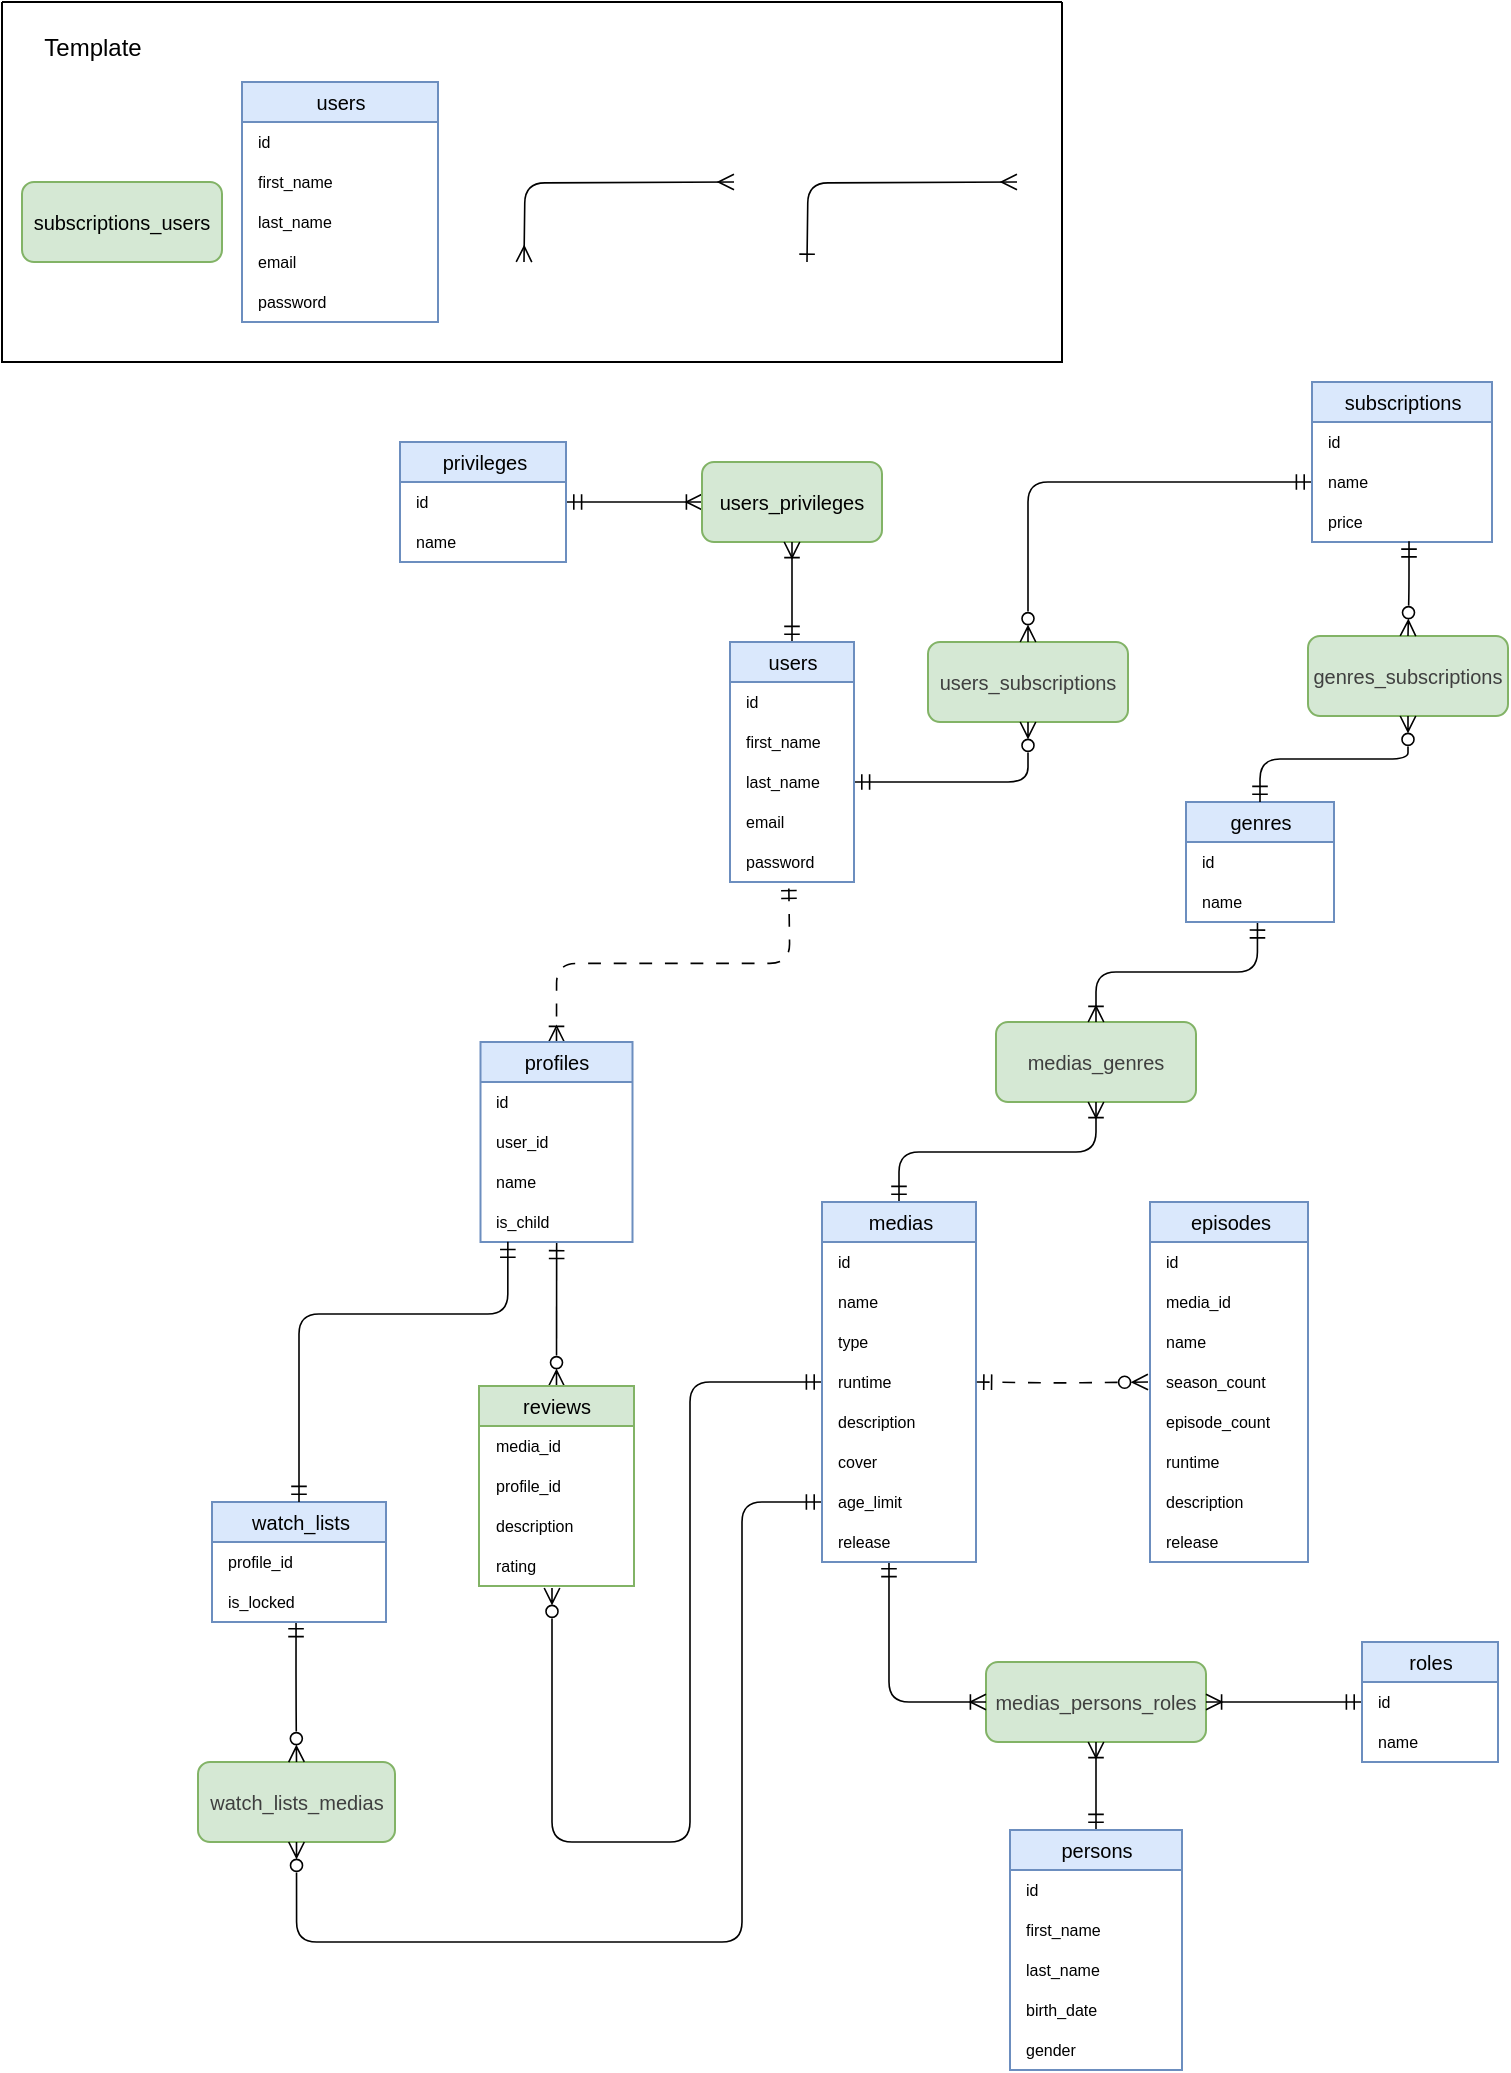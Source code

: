 <mxfile>
    <diagram id="7yZyf91jD-xSOmTYLCy5" name="Page-1">
        <mxGraphModel dx="794" dy="514" grid="0" gridSize="10" guides="1" tooltips="1" connect="1" arrows="1" fold="1" page="1" pageScale="1" pageWidth="850" pageHeight="1100" math="0" shadow="0">
            <root>
                <mxCell id="0"/>
                <mxCell id="1" parent="0"/>
                <mxCell id="2" style="edgeStyle=orthogonalEdgeStyle;html=1;endArrow=ERoneToMany;endFill=0;startArrow=ERmandOne;startFill=0;strokeWidth=0.8;entryX=0;entryY=0.5;entryDx=0;entryDy=0;exitX=1;exitY=0.5;exitDx=0;exitDy=0;" parent="1" source="47" target="3" edge="1">
                    <mxGeometry relative="1" as="geometry">
                        <mxPoint x="350" y="320" as="targetPoint"/>
                        <mxPoint x="520" y="260" as="sourcePoint"/>
                    </mxGeometry>
                </mxCell>
                <mxCell id="3" value="&lt;span style=&quot;color: rgb(0, 0, 0);&quot;&gt;&lt;font style=&quot;font-size: 10px;&quot;&gt;users_privileges&lt;/font&gt;&lt;/span&gt;" style="rounded=1;whiteSpace=wrap;html=1;fillColor=#d5e8d4;strokeColor=#82b366;" parent="1" vertex="1">
                    <mxGeometry x="360" y="240" width="90" height="40" as="geometry"/>
                </mxCell>
                <mxCell id="4" style="edgeStyle=orthogonalEdgeStyle;html=1;endArrow=ERmandOne;endFill=0;startArrow=ERoneToMany;startFill=0;strokeWidth=0.8;entryX=0.5;entryY=0;entryDx=0;entryDy=0;exitX=0.5;exitY=1;exitDx=0;exitDy=0;" parent="1" source="3" target="53" edge="1">
                    <mxGeometry relative="1" as="geometry">
                        <mxPoint x="405" y="330" as="targetPoint"/>
                        <mxPoint x="500" y="240" as="sourcePoint"/>
                    </mxGeometry>
                </mxCell>
                <mxCell id="5" value="&lt;span style=&quot;color: rgb(63, 63, 63); font-size: 10px;&quot;&gt;users_subscriptions&lt;/span&gt;" style="rounded=1;whiteSpace=wrap;html=1;fillColor=#d5e8d4;strokeColor=#82b366;" parent="1" vertex="1">
                    <mxGeometry x="473" y="330" width="100" height="40" as="geometry"/>
                </mxCell>
                <mxCell id="6" style="edgeStyle=orthogonalEdgeStyle;html=1;endArrow=ERmandOne;endFill=0;startArrow=ERzeroToMany;startFill=0;strokeWidth=0.8;exitX=0.5;exitY=0;exitDx=0;exitDy=0;entryX=0;entryY=0.5;entryDx=0;entryDy=0;" parent="1" source="5" target="73" edge="1">
                    <mxGeometry relative="1" as="geometry">
                        <mxPoint x="60" y="340" as="targetPoint"/>
                        <mxPoint x="110" y="390" as="sourcePoint"/>
                    </mxGeometry>
                </mxCell>
                <mxCell id="7" style="edgeStyle=orthogonalEdgeStyle;html=1;endArrow=ERzeroToMany;endFill=0;startArrow=ERmandOne;startFill=0;strokeWidth=0.8;entryX=0.5;entryY=1;entryDx=0;entryDy=0;exitX=1;exitY=0.5;exitDx=0;exitDy=0;" parent="1" source="60" target="5" edge="1">
                    <mxGeometry relative="1" as="geometry">
                        <mxPoint x="110" y="170" as="targetPoint"/>
                        <mxPoint x="250" y="390" as="sourcePoint"/>
                    </mxGeometry>
                </mxCell>
                <mxCell id="8" style="edgeStyle=orthogonalEdgeStyle;html=1;endArrow=ERmandOne;endFill=0;startArrow=ERoneToMany;startFill=0;strokeWidth=0.8;entryX=0.603;entryY=1.02;entryDx=0;entryDy=0;entryPerimeter=0;exitX=0.5;exitY=0;exitDx=0;exitDy=0;dashed=1;dashPattern=8 8;" parent="1" source="79" edge="1">
                    <mxGeometry relative="1" as="geometry">
                        <mxPoint x="403.39" y="450.4" as="targetPoint"/>
                        <mxPoint x="280" y="530" as="sourcePoint"/>
                    </mxGeometry>
                </mxCell>
                <mxCell id="9" style="edgeStyle=orthogonalEdgeStyle;html=1;endArrow=ERzeroToMany;endFill=0;startArrow=ERmandOne;startFill=0;strokeWidth=0.8;exitX=0.501;exitY=1.022;exitDx=0;exitDy=0;exitPerimeter=0;entryX=0.5;entryY=0;entryDx=0;entryDy=0;" parent="1" source="86" target="103" edge="1">
                    <mxGeometry relative="1" as="geometry">
                        <mxPoint x="285.034" y="700" as="targetPoint"/>
                        <mxPoint x="285" y="640" as="sourcePoint"/>
                    </mxGeometry>
                </mxCell>
                <mxCell id="12" value="&lt;span style=&quot;color: rgb(0, 0, 0);&quot;&gt;&lt;font style=&quot;font-size: 10px;&quot;&gt;subscriptions_users&lt;/font&gt;&lt;/span&gt;" style="rounded=1;whiteSpace=wrap;html=1;fillColor=#d5e8d4;strokeColor=#82b366;" parent="1" vertex="1">
                    <mxGeometry x="20" y="100" width="100" height="40" as="geometry"/>
                </mxCell>
                <mxCell id="13" value="&lt;span style=&quot;color: rgb(63, 63, 63); font-size: 10px;&quot;&gt;medias_genres&lt;/span&gt;" style="rounded=1;whiteSpace=wrap;html=1;fillColor=#d5e8d4;strokeColor=#82b366;" parent="1" vertex="1">
                    <mxGeometry x="507" y="520" width="100" height="40" as="geometry"/>
                </mxCell>
                <mxCell id="14" value="&lt;span style=&quot;color: rgb(63, 63, 63); font-size: 10px;&quot;&gt;watch_lists_medias&lt;/span&gt;" style="rounded=1;whiteSpace=wrap;html=1;fillColor=#d5e8d4;strokeColor=#82b366;" parent="1" vertex="1">
                    <mxGeometry x="108" y="890" width="98.5" height="40" as="geometry"/>
                </mxCell>
                <mxCell id="16" value="&lt;span style=&quot;color: rgb(63, 63, 63); font-size: 10px;&quot;&gt;medias_persons_roles&lt;/span&gt;" style="rounded=1;whiteSpace=wrap;html=1;fillColor=#d5e8d4;strokeColor=#82b366;" parent="1" vertex="1">
                    <mxGeometry x="502" y="840" width="110" height="40" as="geometry"/>
                </mxCell>
                <mxCell id="17" style="edgeStyle=orthogonalEdgeStyle;html=1;endArrow=ERzeroToMany;endFill=0;startArrow=ERmandOne;startFill=0;strokeWidth=0.8;exitX=0.483;exitY=0.975;exitDx=0;exitDy=0;exitPerimeter=0;entryX=0.5;entryY=0;entryDx=0;entryDy=0;" parent="1" source="123" target="14" edge="1">
                    <mxGeometry relative="1" as="geometry">
                        <mxPoint x="176" y="874" as="targetPoint"/>
                        <mxPoint x="133" y="890" as="sourcePoint"/>
                    </mxGeometry>
                </mxCell>
                <mxCell id="19" style="edgeStyle=orthogonalEdgeStyle;html=1;endArrow=ERzeroToMany;endFill=0;startArrow=ERmandOne;startFill=0;strokeWidth=0.8;exitX=0;exitY=0.5;exitDx=0;exitDy=0;entryX=0.5;entryY=1;entryDx=0;entryDy=0;" parent="1" source="161" target="14" edge="1">
                    <mxGeometry relative="1" as="geometry">
                        <mxPoint x="85" y="980" as="targetPoint"/>
                        <mxPoint x="410" y="920" as="sourcePoint"/>
                        <Array as="points">
                            <mxPoint x="380" y="760"/>
                            <mxPoint x="380" y="980"/>
                            <mxPoint x="157" y="980"/>
                        </Array>
                    </mxGeometry>
                </mxCell>
                <mxCell id="20" style="edgeStyle=orthogonalEdgeStyle;html=1;endArrow=ERzeroToMany;endFill=0;startArrow=ERmandOne;startFill=0;strokeWidth=0.8;entryX=0.471;entryY=1.05;entryDx=0;entryDy=0;exitX=0;exitY=0.5;exitDx=0;exitDy=0;entryPerimeter=0;" parent="1" source="152" target="113" edge="1">
                    <mxGeometry relative="1" as="geometry">
                        <mxPoint x="285" y="902" as="targetPoint"/>
                        <mxPoint x="370" y="810" as="sourcePoint"/>
                        <Array as="points">
                            <mxPoint x="354" y="700"/>
                            <mxPoint x="354" y="930"/>
                            <mxPoint x="285" y="930"/>
                        </Array>
                    </mxGeometry>
                </mxCell>
                <mxCell id="21" style="edgeStyle=orthogonalEdgeStyle;html=1;endArrow=ERmandOne;endFill=0;startArrow=ERoneToMany;startFill=0;strokeWidth=0.8;entryX=0.483;entryY=1.007;entryDx=0;entryDy=0;exitX=0.5;exitY=0;exitDx=0;exitDy=0;entryPerimeter=0;" parent="1" source="13" target="93" edge="1">
                    <mxGeometry relative="1" as="geometry">
                        <mxPoint x="652" y="470" as="targetPoint"/>
                        <mxPoint x="442" y="830" as="sourcePoint"/>
                    </mxGeometry>
                </mxCell>
                <mxCell id="22" style="edgeStyle=orthogonalEdgeStyle;html=1;endArrow=ERmandOne;endFill=0;startArrow=ERoneToMany;startFill=0;strokeWidth=0.8;entryX=0.5;entryY=0;entryDx=0;entryDy=0;exitX=0.5;exitY=1;exitDx=0;exitDy=0;" parent="1" source="16" target="126" edge="1">
                    <mxGeometry relative="1" as="geometry">
                        <mxPoint x="542" y="990" as="targetPoint"/>
                        <mxPoint x="442" y="950" as="sourcePoint"/>
                    </mxGeometry>
                </mxCell>
                <mxCell id="23" style="edgeStyle=orthogonalEdgeStyle;html=1;endArrow=ERmandOne;endFill=0;startArrow=ERoneToMany;startFill=0;strokeWidth=0.8;exitX=0;exitY=0.5;exitDx=0;exitDy=0;entryX=0.435;entryY=0.975;entryDx=0;entryDy=0;entryPerimeter=0;" parent="1" source="16" target="164" edge="1">
                    <mxGeometry relative="1" as="geometry">
                        <mxPoint x="470" y="840" as="targetPoint"/>
                        <mxPoint x="579.5" y="640" as="sourcePoint"/>
                    </mxGeometry>
                </mxCell>
                <mxCell id="24" style="edgeStyle=orthogonalEdgeStyle;html=1;endArrow=ERmandOne;endFill=0;startArrow=ERoneToMany;startFill=0;strokeWidth=0.8;exitX=0.5;exitY=1;exitDx=0;exitDy=0;entryX=0.5;entryY=0;entryDx=0;entryDy=0;" parent="1" source="13" target="142" edge="1">
                    <mxGeometry relative="1" as="geometry">
                        <mxPoint x="480" y="600" as="targetPoint"/>
                        <mxPoint x="452" y="820" as="sourcePoint"/>
                    </mxGeometry>
                </mxCell>
                <mxCell id="25" style="edgeStyle=orthogonalEdgeStyle;html=1;endArrow=ERmandOne;endFill=0;startArrow=ERoneToMany;startFill=0;strokeWidth=0.8;entryX=0;entryY=0.5;entryDx=0;entryDy=0;exitX=1;exitY=0.5;exitDx=0;exitDy=0;" parent="1" source="16" target="97" edge="1">
                    <mxGeometry relative="1" as="geometry">
                        <mxPoint x="662.0" y="860" as="targetPoint"/>
                        <mxPoint x="452" y="960" as="sourcePoint"/>
                    </mxGeometry>
                </mxCell>
                <mxCell id="26" value="" style="swimlane;startSize=0;" parent="1" vertex="1">
                    <mxGeometry x="10" y="10" width="530" height="180" as="geometry"/>
                </mxCell>
                <mxCell id="27" style="edgeStyle=orthogonalEdgeStyle;html=1;endArrow=ERmany;endFill=0;startArrow=ERmany;startFill=0;strokeWidth=0.8;entryX=0.5;entryY=0;entryDx=0;entryDy=0;" parent="26" edge="1">
                    <mxGeometry relative="1" as="geometry">
                        <mxPoint x="261" y="130" as="targetPoint"/>
                        <mxPoint x="366" y="90" as="sourcePoint"/>
                    </mxGeometry>
                </mxCell>
                <mxCell id="28" style="edgeStyle=orthogonalEdgeStyle;html=1;endArrow=ERone;endFill=0;startArrow=ERmany;startFill=0;strokeWidth=0.8;entryX=0.5;entryY=0;entryDx=0;entryDy=0;" parent="26" edge="1">
                    <mxGeometry relative="1" as="geometry">
                        <mxPoint x="402.5" y="130" as="targetPoint"/>
                        <mxPoint x="507.5" y="90" as="sourcePoint"/>
                    </mxGeometry>
                </mxCell>
                <mxCell id="29" value="Template" style="text;html=1;align=center;verticalAlign=middle;resizable=0;points=[];autosize=1;strokeColor=none;fillColor=none;" parent="26" vertex="1">
                    <mxGeometry x="10" y="8" width="70" height="30" as="geometry"/>
                </mxCell>
                <mxCell id="30" value="&lt;span style=&quot;font-weight: normal;&quot;&gt;&lt;font style=&quot;font-size: 10px;&quot;&gt;users&lt;/font&gt;&lt;/span&gt;" style="shape=table;startSize=20;container=1;collapsible=1;childLayout=tableLayout;fixedRows=1;rowLines=0;fontStyle=1;align=center;resizeLast=1;html=1;fontSize=8;fillColor=#dae8fc;strokeColor=#6c8ebf;swimlaneLine=1;shadow=0;rounded=0;columnLines=1;swimlaneHead=1;swimlaneBody=1;horizontal=1;top=1;bottom=1;left=1;right=1;connectable=1;allowArrows=1;" parent="26" vertex="1">
                    <mxGeometry x="120" y="40" width="98" height="120" as="geometry">
                        <mxRectangle x="130" y="90" width="80" height="20" as="alternateBounds"/>
                    </mxGeometry>
                </mxCell>
                <mxCell id="31" value="" style="shape=tableRow;horizontal=0;startSize=0;swimlaneHead=0;swimlaneBody=0;fillColor=none;collapsible=0;dropTarget=0;points=[[0,0.5],[1,0.5]];portConstraint=eastwest;top=0;left=0;right=0;bottom=0;" parent="30" vertex="1">
                    <mxGeometry y="20" width="98" height="20" as="geometry"/>
                </mxCell>
                <mxCell id="32" value="&lt;font&gt;id&lt;/font&gt;" style="shape=partialRectangle;connectable=0;fillColor=none;top=0;left=0;bottom=0;right=0;editable=1;overflow=hidden;whiteSpace=wrap;html=1;align=left;fontSize=8;spacingLeft=6;" parent="31" vertex="1">
                    <mxGeometry width="98" height="20" as="geometry">
                        <mxRectangle width="98" height="20" as="alternateBounds"/>
                    </mxGeometry>
                </mxCell>
                <mxCell id="34" style="shape=tableRow;horizontal=0;startSize=0;swimlaneHead=0;swimlaneBody=0;fillColor=none;collapsible=0;dropTarget=0;points=[[0,0.5],[1,0.5]];portConstraint=eastwest;top=0;left=0;right=0;bottom=0;" parent="30" vertex="1">
                    <mxGeometry y="40" width="98" height="20" as="geometry"/>
                </mxCell>
                <mxCell id="35" value="first_name" style="shape=partialRectangle;connectable=0;fillColor=none;top=0;left=0;bottom=0;right=0;editable=1;overflow=hidden;whiteSpace=wrap;html=1;align=left;fontSize=8;spacingLeft=6;" parent="34" vertex="1">
                    <mxGeometry width="98" height="20" as="geometry">
                        <mxRectangle width="98" height="20" as="alternateBounds"/>
                    </mxGeometry>
                </mxCell>
                <mxCell id="37" style="shape=tableRow;horizontal=0;startSize=0;swimlaneHead=0;swimlaneBody=0;fillColor=none;collapsible=0;dropTarget=0;points=[[0,0.5],[1,0.5]];portConstraint=eastwest;top=0;left=0;right=0;bottom=0;" parent="30" vertex="1">
                    <mxGeometry y="60" width="98" height="20" as="geometry"/>
                </mxCell>
                <mxCell id="38" value="last_name" style="shape=partialRectangle;connectable=0;fillColor=none;top=0;left=0;bottom=0;right=0;editable=1;overflow=hidden;whiteSpace=wrap;html=1;align=left;fontSize=8;spacingLeft=6;" parent="37" vertex="1">
                    <mxGeometry width="98" height="20" as="geometry">
                        <mxRectangle width="98" height="20" as="alternateBounds"/>
                    </mxGeometry>
                </mxCell>
                <mxCell id="40" style="shape=tableRow;horizontal=0;startSize=0;swimlaneHead=0;swimlaneBody=0;fillColor=none;collapsible=0;dropTarget=0;points=[[0,0.5],[1,0.5]];portConstraint=eastwest;top=0;left=0;right=0;bottom=0;" parent="30" vertex="1">
                    <mxGeometry y="80" width="98" height="20" as="geometry"/>
                </mxCell>
                <mxCell id="41" value="email" style="shape=partialRectangle;connectable=0;fillColor=none;top=0;left=0;bottom=0;right=0;editable=1;overflow=hidden;whiteSpace=wrap;html=1;align=left;fontSize=8;spacingLeft=6;" parent="40" vertex="1">
                    <mxGeometry width="98" height="20" as="geometry">
                        <mxRectangle width="98" height="20" as="alternateBounds"/>
                    </mxGeometry>
                </mxCell>
                <mxCell id="43" style="shape=tableRow;horizontal=0;startSize=0;swimlaneHead=0;swimlaneBody=0;fillColor=none;collapsible=0;dropTarget=0;points=[[0,0.5],[1,0.5]];portConstraint=eastwest;top=0;left=0;right=0;bottom=0;" parent="30" vertex="1">
                    <mxGeometry y="100" width="98" height="20" as="geometry"/>
                </mxCell>
                <mxCell id="44" value="password" style="shape=partialRectangle;connectable=0;fillColor=none;top=0;left=0;bottom=0;right=0;editable=1;overflow=hidden;whiteSpace=wrap;html=1;align=left;fontSize=8;spacingLeft=6;" parent="43" vertex="1">
                    <mxGeometry width="98" height="20" as="geometry">
                        <mxRectangle width="98" height="20" as="alternateBounds"/>
                    </mxGeometry>
                </mxCell>
                <mxCell id="46" value="&lt;span style=&quot;font-weight: normal;&quot;&gt;&lt;font style=&quot;font-size: 10px;&quot;&gt;privileges&lt;/font&gt;&lt;/span&gt;" style="shape=table;startSize=20;container=1;collapsible=1;childLayout=tableLayout;fixedRows=1;rowLines=0;fontStyle=1;align=center;resizeLast=1;html=1;fontSize=8;fillColor=#dae8fc;strokeColor=#6c8ebf;swimlaneLine=1;shadow=0;rounded=0;columnLines=1;swimlaneHead=1;swimlaneBody=1;horizontal=1;top=1;bottom=1;left=1;right=1;connectable=1;allowArrows=1;" parent="1" vertex="1">
                    <mxGeometry x="209" y="230" width="83" height="60" as="geometry"/>
                </mxCell>
                <mxCell id="47" value="" style="shape=tableRow;horizontal=0;startSize=0;swimlaneHead=0;swimlaneBody=0;fillColor=none;collapsible=0;dropTarget=0;points=[[0,0.5],[1,0.5]];portConstraint=eastwest;top=0;left=0;right=0;bottom=0;" parent="46" vertex="1">
                    <mxGeometry y="20" width="83" height="20" as="geometry"/>
                </mxCell>
                <mxCell id="48" value="&lt;font&gt;id&lt;/font&gt;" style="shape=partialRectangle;connectable=0;fillColor=none;top=0;left=0;bottom=0;right=0;editable=1;overflow=hidden;whiteSpace=wrap;html=1;align=left;fontSize=8;spacingLeft=6;" parent="47" vertex="1">
                    <mxGeometry width="83" height="20" as="geometry">
                        <mxRectangle width="83" height="20" as="alternateBounds"/>
                    </mxGeometry>
                </mxCell>
                <mxCell id="50" style="shape=tableRow;horizontal=0;startSize=0;swimlaneHead=0;swimlaneBody=0;fillColor=none;collapsible=0;dropTarget=0;points=[[0,0.5],[1,0.5]];portConstraint=eastwest;top=0;left=0;right=0;bottom=0;" parent="46" vertex="1">
                    <mxGeometry y="40" width="83" height="20" as="geometry"/>
                </mxCell>
                <mxCell id="51" value="name" style="shape=partialRectangle;connectable=0;fillColor=none;top=0;left=0;bottom=0;right=0;editable=1;overflow=hidden;whiteSpace=wrap;html=1;align=left;fontSize=8;spacingLeft=6;" parent="50" vertex="1">
                    <mxGeometry width="83" height="20" as="geometry">
                        <mxRectangle width="83" height="20" as="alternateBounds"/>
                    </mxGeometry>
                </mxCell>
                <mxCell id="53" value="&lt;span style=&quot;font-weight: normal;&quot;&gt;&lt;font style=&quot;font-size: 10px;&quot;&gt;users&lt;/font&gt;&lt;/span&gt;" style="shape=table;startSize=20;container=1;collapsible=1;childLayout=tableLayout;fixedRows=1;rowLines=0;fontStyle=1;align=center;resizeLast=1;html=1;fontSize=8;fillColor=#dae8fc;strokeColor=#6c8ebf;swimlaneLine=1;shadow=0;rounded=0;columnLines=1;swimlaneHead=1;swimlaneBody=1;horizontal=1;top=1;bottom=1;left=1;right=1;connectable=1;allowArrows=1;" parent="1" vertex="1">
                    <mxGeometry x="374" y="330" width="62" height="120" as="geometry">
                        <mxRectangle x="130" y="90" width="80" height="20" as="alternateBounds"/>
                    </mxGeometry>
                </mxCell>
                <mxCell id="54" value="" style="shape=tableRow;horizontal=0;startSize=0;swimlaneHead=0;swimlaneBody=0;fillColor=none;collapsible=0;dropTarget=0;points=[[0,0.5],[1,0.5]];portConstraint=eastwest;top=0;left=0;right=0;bottom=0;" parent="53" vertex="1">
                    <mxGeometry y="20" width="62" height="20" as="geometry"/>
                </mxCell>
                <mxCell id="55" value="&lt;font&gt;id&lt;/font&gt;" style="shape=partialRectangle;connectable=0;fillColor=none;top=0;left=0;bottom=0;right=0;editable=1;overflow=hidden;whiteSpace=wrap;html=1;align=left;fontSize=8;spacingLeft=6;" parent="54" vertex="1">
                    <mxGeometry width="62" height="20" as="geometry">
                        <mxRectangle width="62" height="20" as="alternateBounds"/>
                    </mxGeometry>
                </mxCell>
                <mxCell id="57" style="shape=tableRow;horizontal=0;startSize=0;swimlaneHead=0;swimlaneBody=0;fillColor=none;collapsible=0;dropTarget=0;points=[[0,0.5],[1,0.5]];portConstraint=eastwest;top=0;left=0;right=0;bottom=0;" parent="53" vertex="1">
                    <mxGeometry y="40" width="62" height="20" as="geometry"/>
                </mxCell>
                <mxCell id="58" value="first_name" style="shape=partialRectangle;connectable=0;fillColor=none;top=0;left=0;bottom=0;right=0;editable=1;overflow=hidden;whiteSpace=wrap;html=1;align=left;fontSize=8;spacingLeft=6;" parent="57" vertex="1">
                    <mxGeometry width="62" height="20" as="geometry">
                        <mxRectangle width="62" height="20" as="alternateBounds"/>
                    </mxGeometry>
                </mxCell>
                <mxCell id="60" style="shape=tableRow;horizontal=0;startSize=0;swimlaneHead=0;swimlaneBody=0;fillColor=none;collapsible=0;dropTarget=0;points=[[0,0.5],[1,0.5]];portConstraint=eastwest;top=0;left=0;right=0;bottom=0;" parent="53" vertex="1">
                    <mxGeometry y="60" width="62" height="20" as="geometry"/>
                </mxCell>
                <mxCell id="61" value="last_name" style="shape=partialRectangle;connectable=0;fillColor=none;top=0;left=0;bottom=0;right=0;editable=1;overflow=hidden;whiteSpace=wrap;html=1;align=left;fontSize=8;spacingLeft=6;" parent="60" vertex="1">
                    <mxGeometry width="62" height="20" as="geometry">
                        <mxRectangle width="62" height="20" as="alternateBounds"/>
                    </mxGeometry>
                </mxCell>
                <mxCell id="63" style="shape=tableRow;horizontal=0;startSize=0;swimlaneHead=0;swimlaneBody=0;fillColor=none;collapsible=0;dropTarget=0;points=[[0,0.5],[1,0.5]];portConstraint=eastwest;top=0;left=0;right=0;bottom=0;" parent="53" vertex="1">
                    <mxGeometry y="80" width="62" height="20" as="geometry"/>
                </mxCell>
                <mxCell id="64" value="email" style="shape=partialRectangle;connectable=0;fillColor=none;top=0;left=0;bottom=0;right=0;editable=1;overflow=hidden;whiteSpace=wrap;html=1;align=left;fontSize=8;spacingLeft=6;" parent="63" vertex="1">
                    <mxGeometry width="62" height="20" as="geometry">
                        <mxRectangle width="62" height="20" as="alternateBounds"/>
                    </mxGeometry>
                </mxCell>
                <mxCell id="66" style="shape=tableRow;horizontal=0;startSize=0;swimlaneHead=0;swimlaneBody=0;fillColor=none;collapsible=0;dropTarget=0;points=[[0,0.5],[1,0.5]];portConstraint=eastwest;top=0;left=0;right=0;bottom=0;" parent="53" vertex="1">
                    <mxGeometry y="100" width="62" height="20" as="geometry"/>
                </mxCell>
                <mxCell id="67" value="password" style="shape=partialRectangle;connectable=0;fillColor=none;top=0;left=0;bottom=0;right=0;editable=1;overflow=hidden;whiteSpace=wrap;html=1;align=left;fontSize=8;spacingLeft=6;" parent="66" vertex="1">
                    <mxGeometry width="62" height="20" as="geometry">
                        <mxRectangle width="62" height="20" as="alternateBounds"/>
                    </mxGeometry>
                </mxCell>
                <mxCell id="69" value="&lt;span style=&quot;font-weight: normal;&quot;&gt;&lt;font style=&quot;font-size: 10px;&quot;&gt;subscriptions&lt;/font&gt;&lt;/span&gt;" style="shape=table;startSize=20;container=1;collapsible=1;childLayout=tableLayout;fixedRows=1;rowLines=0;fontStyle=1;align=center;resizeLast=1;html=1;fontSize=8;fillColor=#dae8fc;strokeColor=#6c8ebf;swimlaneLine=1;shadow=0;rounded=0;columnLines=1;swimlaneHead=1;swimlaneBody=1;horizontal=1;top=1;bottom=1;left=1;right=1;connectable=1;allowArrows=1;" parent="1" vertex="1">
                    <mxGeometry x="665" y="200" width="90" height="80" as="geometry"/>
                </mxCell>
                <mxCell id="70" value="" style="shape=tableRow;horizontal=0;startSize=0;swimlaneHead=0;swimlaneBody=0;fillColor=none;collapsible=0;dropTarget=0;points=[[0,0.5],[1,0.5]];portConstraint=eastwest;top=0;left=0;right=0;bottom=0;" parent="69" vertex="1">
                    <mxGeometry y="20" width="90" height="20" as="geometry"/>
                </mxCell>
                <mxCell id="71" value="&lt;font&gt;id&lt;/font&gt;" style="shape=partialRectangle;connectable=0;fillColor=none;top=0;left=0;bottom=0;right=0;editable=1;overflow=hidden;whiteSpace=wrap;html=1;align=left;fontSize=8;spacingLeft=6;" parent="70" vertex="1">
                    <mxGeometry width="90" height="20" as="geometry">
                        <mxRectangle width="90" height="20" as="alternateBounds"/>
                    </mxGeometry>
                </mxCell>
                <mxCell id="73" style="shape=tableRow;horizontal=0;startSize=0;swimlaneHead=0;swimlaneBody=0;fillColor=none;collapsible=0;dropTarget=0;points=[[0,0.5],[1,0.5]];portConstraint=eastwest;top=0;left=0;right=0;bottom=0;" parent="69" vertex="1">
                    <mxGeometry y="40" width="90" height="20" as="geometry"/>
                </mxCell>
                <mxCell id="74" value="name" style="shape=partialRectangle;connectable=0;fillColor=none;top=0;left=0;bottom=0;right=0;editable=1;overflow=hidden;whiteSpace=wrap;html=1;align=left;fontSize=8;spacingLeft=6;" parent="73" vertex="1">
                    <mxGeometry width="90" height="20" as="geometry">
                        <mxRectangle width="90" height="20" as="alternateBounds"/>
                    </mxGeometry>
                </mxCell>
                <mxCell id="76" style="shape=tableRow;horizontal=0;startSize=0;swimlaneHead=0;swimlaneBody=0;fillColor=none;collapsible=0;dropTarget=0;points=[[0,0.5],[1,0.5]];portConstraint=eastwest;top=0;left=0;right=0;bottom=0;" parent="69" vertex="1">
                    <mxGeometry y="60" width="90" height="20" as="geometry"/>
                </mxCell>
                <mxCell id="77" value="price&lt;span style=&quot;white-space: pre;&quot;&gt;&#x9;&lt;/span&gt;" style="shape=partialRectangle;connectable=0;fillColor=none;top=0;left=0;bottom=0;right=0;editable=1;overflow=hidden;whiteSpace=wrap;html=1;align=left;fontSize=8;spacingLeft=6;" parent="76" vertex="1">
                    <mxGeometry width="90" height="20" as="geometry">
                        <mxRectangle width="90" height="20" as="alternateBounds"/>
                    </mxGeometry>
                </mxCell>
                <mxCell id="79" value="&lt;span style=&quot;font-weight: normal;&quot;&gt;&lt;font style=&quot;font-size: 10px;&quot;&gt;profiles&lt;/font&gt;&lt;/span&gt;" style="shape=table;startSize=20;container=1;collapsible=1;childLayout=tableLayout;fixedRows=1;rowLines=0;fontStyle=1;align=center;resizeLast=1;html=1;fontSize=8;fillColor=#dae8fc;strokeColor=#6c8ebf;swimlaneLine=1;shadow=0;rounded=0;columnLines=1;swimlaneHead=1;swimlaneBody=1;horizontal=1;top=1;bottom=1;left=1;right=1;connectable=1;allowArrows=1;" parent="1" vertex="1">
                    <mxGeometry x="249.25" y="530" width="76" height="100" as="geometry"/>
                </mxCell>
                <mxCell id="80" value="" style="shape=tableRow;horizontal=0;startSize=0;swimlaneHead=0;swimlaneBody=0;fillColor=none;collapsible=0;dropTarget=0;points=[[0,0.5],[1,0.5]];portConstraint=eastwest;top=0;left=0;right=0;bottom=0;" parent="79" vertex="1">
                    <mxGeometry y="20" width="76" height="20" as="geometry"/>
                </mxCell>
                <mxCell id="81" value="&lt;font&gt;id&lt;/font&gt;" style="shape=partialRectangle;connectable=0;fillColor=none;top=0;left=0;bottom=0;right=0;editable=1;overflow=hidden;whiteSpace=wrap;html=1;align=left;fontSize=8;spacingLeft=6;" parent="80" vertex="1">
                    <mxGeometry width="76" height="20" as="geometry">
                        <mxRectangle width="76" height="20" as="alternateBounds"/>
                    </mxGeometry>
                </mxCell>
                <mxCell id="197" style="shape=tableRow;horizontal=0;startSize=0;swimlaneHead=0;swimlaneBody=0;fillColor=none;collapsible=0;dropTarget=0;points=[[0,0.5],[1,0.5]];portConstraint=eastwest;top=0;left=0;right=0;bottom=0;" parent="79" vertex="1">
                    <mxGeometry y="40" width="76" height="20" as="geometry"/>
                </mxCell>
                <mxCell id="198" value="user_id" style="shape=partialRectangle;connectable=0;fillColor=none;top=0;left=0;bottom=0;right=0;editable=1;overflow=hidden;whiteSpace=wrap;html=1;align=left;fontSize=8;spacingLeft=6;" parent="197" vertex="1">
                    <mxGeometry width="76" height="20" as="geometry">
                        <mxRectangle width="76" height="20" as="alternateBounds"/>
                    </mxGeometry>
                </mxCell>
                <mxCell id="83" style="shape=tableRow;horizontal=0;startSize=0;swimlaneHead=0;swimlaneBody=0;fillColor=none;collapsible=0;dropTarget=0;points=[[0,0.5],[1,0.5]];portConstraint=eastwest;top=0;left=0;right=0;bottom=0;" parent="79" vertex="1">
                    <mxGeometry y="60" width="76" height="20" as="geometry"/>
                </mxCell>
                <mxCell id="84" value="name" style="shape=partialRectangle;connectable=0;fillColor=none;top=0;left=0;bottom=0;right=0;editable=1;overflow=hidden;whiteSpace=wrap;html=1;align=left;fontSize=8;spacingLeft=6;" parent="83" vertex="1">
                    <mxGeometry width="76" height="20" as="geometry">
                        <mxRectangle width="76" height="20" as="alternateBounds"/>
                    </mxGeometry>
                </mxCell>
                <mxCell id="86" style="shape=tableRow;horizontal=0;startSize=0;swimlaneHead=0;swimlaneBody=0;fillColor=none;collapsible=0;dropTarget=0;points=[[0,0.5],[1,0.5]];portConstraint=eastwest;top=0;left=0;right=0;bottom=0;" parent="79" vertex="1">
                    <mxGeometry y="80" width="76" height="20" as="geometry"/>
                </mxCell>
                <mxCell id="87" value="is_child" style="shape=partialRectangle;connectable=0;fillColor=none;top=0;left=0;bottom=0;right=0;editable=1;overflow=hidden;whiteSpace=wrap;html=1;align=left;fontSize=8;spacingLeft=6;" parent="86" vertex="1">
                    <mxGeometry width="76" height="20" as="geometry">
                        <mxRectangle width="76" height="20" as="alternateBounds"/>
                    </mxGeometry>
                </mxCell>
                <mxCell id="89" value="&lt;span style=&quot;font-weight: normal;&quot;&gt;&lt;font style=&quot;font-size: 10px;&quot;&gt;genres&lt;/font&gt;&lt;/span&gt;" style="shape=table;startSize=20;container=1;collapsible=1;childLayout=tableLayout;fixedRows=1;rowLines=0;fontStyle=1;align=center;resizeLast=1;html=1;fontSize=8;fillColor=#dae8fc;strokeColor=#6c8ebf;swimlaneLine=1;shadow=0;rounded=0;columnLines=1;swimlaneHead=1;swimlaneBody=1;horizontal=1;top=1;bottom=1;left=1;right=1;connectable=1;allowArrows=1;" parent="1" vertex="1">
                    <mxGeometry x="602" y="410" width="74" height="60" as="geometry"/>
                </mxCell>
                <mxCell id="90" value="" style="shape=tableRow;horizontal=0;startSize=0;swimlaneHead=0;swimlaneBody=0;fillColor=none;collapsible=0;dropTarget=0;points=[[0,0.5],[1,0.5]];portConstraint=eastwest;top=0;left=0;right=0;bottom=0;" parent="89" vertex="1">
                    <mxGeometry y="20" width="74" height="20" as="geometry"/>
                </mxCell>
                <mxCell id="91" value="&lt;font&gt;id&lt;/font&gt;" style="shape=partialRectangle;connectable=0;fillColor=none;top=0;left=0;bottom=0;right=0;editable=1;overflow=hidden;whiteSpace=wrap;html=1;align=left;fontSize=8;spacingLeft=6;" parent="90" vertex="1">
                    <mxGeometry width="74" height="20" as="geometry">
                        <mxRectangle width="74" height="20" as="alternateBounds"/>
                    </mxGeometry>
                </mxCell>
                <mxCell id="93" style="shape=tableRow;horizontal=0;startSize=0;swimlaneHead=0;swimlaneBody=0;fillColor=none;collapsible=0;dropTarget=0;points=[[0,0.5],[1,0.5]];portConstraint=eastwest;top=0;left=0;right=0;bottom=0;" parent="89" vertex="1">
                    <mxGeometry y="40" width="74" height="20" as="geometry"/>
                </mxCell>
                <mxCell id="94" value="name" style="shape=partialRectangle;connectable=0;fillColor=none;top=0;left=0;bottom=0;right=0;editable=1;overflow=hidden;whiteSpace=wrap;html=1;align=left;fontSize=8;spacingLeft=6;" parent="93" vertex="1">
                    <mxGeometry width="74" height="20" as="geometry">
                        <mxRectangle width="74" height="20" as="alternateBounds"/>
                    </mxGeometry>
                </mxCell>
                <mxCell id="96" value="&lt;span style=&quot;font-weight: normal;&quot;&gt;&lt;font style=&quot;font-size: 10px;&quot;&gt;roles&lt;/font&gt;&lt;/span&gt;" style="shape=table;startSize=20;container=1;collapsible=1;childLayout=tableLayout;fixedRows=1;rowLines=0;fontStyle=1;align=center;resizeLast=1;html=1;fontSize=8;fillColor=#dae8fc;strokeColor=#6c8ebf;swimlaneLine=1;shadow=0;rounded=0;columnLines=1;swimlaneHead=1;swimlaneBody=1;horizontal=1;top=1;bottom=1;left=1;right=1;connectable=1;allowArrows=1;" parent="1" vertex="1">
                    <mxGeometry x="690" y="830" width="68" height="60" as="geometry"/>
                </mxCell>
                <mxCell id="97" value="" style="shape=tableRow;horizontal=0;startSize=0;swimlaneHead=0;swimlaneBody=0;fillColor=none;collapsible=0;dropTarget=0;points=[[0,0.5],[1,0.5]];portConstraint=eastwest;top=0;left=0;right=0;bottom=0;" parent="96" vertex="1">
                    <mxGeometry y="20" width="68" height="20" as="geometry"/>
                </mxCell>
                <mxCell id="98" value="&lt;font&gt;id&lt;/font&gt;" style="shape=partialRectangle;connectable=0;fillColor=none;top=0;left=0;bottom=0;right=0;editable=1;overflow=hidden;whiteSpace=wrap;html=1;align=left;fontSize=8;spacingLeft=6;" parent="97" vertex="1">
                    <mxGeometry width="68" height="20" as="geometry">
                        <mxRectangle width="68" height="20" as="alternateBounds"/>
                    </mxGeometry>
                </mxCell>
                <mxCell id="100" style="shape=tableRow;horizontal=0;startSize=0;swimlaneHead=0;swimlaneBody=0;fillColor=none;collapsible=0;dropTarget=0;points=[[0,0.5],[1,0.5]];portConstraint=eastwest;top=0;left=0;right=0;bottom=0;" parent="96" vertex="1">
                    <mxGeometry y="40" width="68" height="20" as="geometry"/>
                </mxCell>
                <mxCell id="101" value="name" style="shape=partialRectangle;connectable=0;fillColor=none;top=0;left=0;bottom=0;right=0;editable=1;overflow=hidden;whiteSpace=wrap;html=1;align=left;fontSize=8;spacingLeft=6;" parent="100" vertex="1">
                    <mxGeometry width="68" height="20" as="geometry">
                        <mxRectangle width="68" height="20" as="alternateBounds"/>
                    </mxGeometry>
                </mxCell>
                <mxCell id="103" value="&lt;span style=&quot;font-weight: normal;&quot;&gt;&lt;font style=&quot;font-size: 10px;&quot;&gt;reviews&lt;/font&gt;&lt;/span&gt;" style="shape=table;startSize=20;container=1;collapsible=1;childLayout=tableLayout;fixedRows=1;rowLines=0;fontStyle=1;align=center;resizeLast=1;html=1;fontSize=8;fillColor=#d5e8d4;strokeColor=#82b366;swimlaneLine=1;shadow=0;rounded=0;columnLines=1;swimlaneHead=1;swimlaneBody=1;horizontal=1;top=1;bottom=1;left=1;right=1;connectable=1;allowArrows=1;" parent="1" vertex="1">
                    <mxGeometry x="248.5" y="702" width="77.5" height="100" as="geometry"/>
                </mxCell>
                <mxCell id="104" value="" style="shape=tableRow;horizontal=0;startSize=0;swimlaneHead=0;swimlaneBody=0;fillColor=none;collapsible=0;dropTarget=0;points=[[0,0.5],[1,0.5]];portConstraint=eastwest;top=0;left=0;right=0;bottom=0;" parent="103" vertex="1">
                    <mxGeometry y="20" width="77.5" height="20" as="geometry"/>
                </mxCell>
                <mxCell id="105" value="media_id" style="shape=partialRectangle;connectable=0;fillColor=none;top=0;left=0;bottom=0;right=0;editable=1;overflow=hidden;whiteSpace=wrap;html=1;align=left;fontSize=8;spacingLeft=6;" parent="104" vertex="1">
                    <mxGeometry width="77.5" height="20" as="geometry">
                        <mxRectangle width="77.5" height="20" as="alternateBounds"/>
                    </mxGeometry>
                </mxCell>
                <mxCell id="107" style="shape=tableRow;horizontal=0;startSize=0;swimlaneHead=0;swimlaneBody=0;fillColor=none;collapsible=0;dropTarget=0;points=[[0,0.5],[1,0.5]];portConstraint=eastwest;top=0;left=0;right=0;bottom=0;" parent="103" vertex="1">
                    <mxGeometry y="40" width="77.5" height="20" as="geometry"/>
                </mxCell>
                <mxCell id="108" value="profile_id" style="shape=partialRectangle;connectable=0;fillColor=none;top=0;left=0;bottom=0;right=0;editable=1;overflow=hidden;whiteSpace=wrap;html=1;align=left;fontSize=8;spacingLeft=6;" parent="107" vertex="1">
                    <mxGeometry width="77.5" height="20" as="geometry">
                        <mxRectangle width="77.5" height="20" as="alternateBounds"/>
                    </mxGeometry>
                </mxCell>
                <mxCell id="110" style="shape=tableRow;horizontal=0;startSize=0;swimlaneHead=0;swimlaneBody=0;fillColor=none;collapsible=0;dropTarget=0;points=[[0,0.5],[1,0.5]];portConstraint=eastwest;top=0;left=0;right=0;bottom=0;" parent="103" vertex="1">
                    <mxGeometry y="60" width="77.5" height="20" as="geometry"/>
                </mxCell>
                <mxCell id="111" value="description" style="shape=partialRectangle;connectable=0;fillColor=none;top=0;left=0;bottom=0;right=0;editable=1;overflow=hidden;whiteSpace=wrap;html=1;align=left;fontSize=8;spacingLeft=6;" parent="110" vertex="1">
                    <mxGeometry width="77.5" height="20" as="geometry">
                        <mxRectangle width="77.5" height="20" as="alternateBounds"/>
                    </mxGeometry>
                </mxCell>
                <mxCell id="113" style="shape=tableRow;horizontal=0;startSize=0;swimlaneHead=0;swimlaneBody=0;fillColor=none;collapsible=0;dropTarget=0;points=[[0,0.5],[1,0.5]];portConstraint=eastwest;top=0;left=0;right=0;bottom=0;" parent="103" vertex="1">
                    <mxGeometry y="80" width="77.5" height="20" as="geometry"/>
                </mxCell>
                <mxCell id="114" value="rating" style="shape=partialRectangle;connectable=0;fillColor=none;top=0;left=0;bottom=0;right=0;editable=1;overflow=hidden;whiteSpace=wrap;html=1;align=left;fontSize=8;spacingLeft=6;" parent="113" vertex="1">
                    <mxGeometry width="77.5" height="20" as="geometry">
                        <mxRectangle width="77.5" height="20" as="alternateBounds"/>
                    </mxGeometry>
                </mxCell>
                <mxCell id="116" value="&lt;span style=&quot;font-weight: normal;&quot;&gt;&lt;font style=&quot;font-size: 10px;&quot;&gt;watch_lists&lt;/font&gt;&lt;/span&gt;" style="shape=table;startSize=20;container=1;collapsible=1;childLayout=tableLayout;fixedRows=1;rowLines=0;fontStyle=1;align=center;resizeLast=1;html=1;fontSize=8;fillColor=#dae8fc;strokeColor=#6c8ebf;swimlaneLine=1;shadow=0;rounded=0;columnLines=1;swimlaneHead=1;swimlaneBody=1;horizontal=1;top=1;bottom=1;left=1;right=1;connectable=1;allowArrows=1;" parent="1" vertex="1">
                    <mxGeometry x="115" y="760" width="87" height="60" as="geometry"/>
                </mxCell>
                <mxCell id="120" style="shape=tableRow;horizontal=0;startSize=0;swimlaneHead=0;swimlaneBody=0;fillColor=none;collapsible=0;dropTarget=0;points=[[0,0.5],[1,0.5]];portConstraint=eastwest;top=0;left=0;right=0;bottom=0;" parent="116" vertex="1">
                    <mxGeometry y="20" width="87" height="20" as="geometry"/>
                </mxCell>
                <mxCell id="121" value="profile_id" style="shape=partialRectangle;connectable=0;fillColor=none;top=0;left=0;bottom=0;right=0;editable=1;overflow=hidden;whiteSpace=wrap;html=1;align=left;fontSize=8;spacingLeft=6;" parent="120" vertex="1">
                    <mxGeometry width="87" height="20" as="geometry">
                        <mxRectangle width="87" height="20" as="alternateBounds"/>
                    </mxGeometry>
                </mxCell>
                <mxCell id="123" style="shape=tableRow;horizontal=0;startSize=0;swimlaneHead=0;swimlaneBody=0;fillColor=none;collapsible=0;dropTarget=0;points=[[0,0.5],[1,0.5]];portConstraint=eastwest;top=0;left=0;right=0;bottom=0;" parent="116" vertex="1">
                    <mxGeometry y="40" width="87" height="20" as="geometry"/>
                </mxCell>
                <mxCell id="124" value="is_locked" style="shape=partialRectangle;connectable=0;fillColor=none;top=0;left=0;bottom=0;right=0;editable=1;overflow=hidden;whiteSpace=wrap;html=1;align=left;fontSize=8;spacingLeft=6;" parent="123" vertex="1">
                    <mxGeometry width="87" height="20" as="geometry">
                        <mxRectangle width="87" height="20" as="alternateBounds"/>
                    </mxGeometry>
                </mxCell>
                <mxCell id="126" value="&lt;span style=&quot;font-weight: normal;&quot;&gt;&lt;font style=&quot;font-size: 10px;&quot;&gt;persons&lt;/font&gt;&lt;/span&gt;" style="shape=table;startSize=20;container=1;collapsible=1;childLayout=tableLayout;fixedRows=1;rowLines=0;fontStyle=1;align=center;resizeLast=1;html=1;fontSize=8;fillColor=#dae8fc;strokeColor=#6c8ebf;swimlaneLine=1;shadow=0;rounded=0;columnLines=1;swimlaneHead=1;swimlaneBody=1;horizontal=1;top=1;bottom=1;left=1;right=1;connectable=1;allowArrows=1;" parent="1" vertex="1">
                    <mxGeometry x="514" y="924" width="86" height="120" as="geometry">
                        <mxRectangle x="130" y="90" width="80" height="20" as="alternateBounds"/>
                    </mxGeometry>
                </mxCell>
                <mxCell id="127" value="" style="shape=tableRow;horizontal=0;startSize=0;swimlaneHead=0;swimlaneBody=0;fillColor=none;collapsible=0;dropTarget=0;points=[[0,0.5],[1,0.5]];portConstraint=eastwest;top=0;left=0;right=0;bottom=0;" parent="126" vertex="1">
                    <mxGeometry y="20" width="86" height="20" as="geometry"/>
                </mxCell>
                <mxCell id="128" value="&lt;font&gt;id&lt;/font&gt;" style="shape=partialRectangle;connectable=0;fillColor=none;top=0;left=0;bottom=0;right=0;editable=1;overflow=hidden;whiteSpace=wrap;html=1;align=left;fontSize=8;spacingLeft=6;" parent="127" vertex="1">
                    <mxGeometry width="86" height="20" as="geometry">
                        <mxRectangle width="86" height="20" as="alternateBounds"/>
                    </mxGeometry>
                </mxCell>
                <mxCell id="130" style="shape=tableRow;horizontal=0;startSize=0;swimlaneHead=0;swimlaneBody=0;fillColor=none;collapsible=0;dropTarget=0;points=[[0,0.5],[1,0.5]];portConstraint=eastwest;top=0;left=0;right=0;bottom=0;" parent="126" vertex="1">
                    <mxGeometry y="40" width="86" height="20" as="geometry"/>
                </mxCell>
                <mxCell id="131" value="first_name" style="shape=partialRectangle;connectable=0;fillColor=none;top=0;left=0;bottom=0;right=0;editable=1;overflow=hidden;whiteSpace=wrap;html=1;align=left;fontSize=8;spacingLeft=6;" parent="130" vertex="1">
                    <mxGeometry width="86" height="20" as="geometry">
                        <mxRectangle width="86" height="20" as="alternateBounds"/>
                    </mxGeometry>
                </mxCell>
                <mxCell id="133" style="shape=tableRow;horizontal=0;startSize=0;swimlaneHead=0;swimlaneBody=0;fillColor=none;collapsible=0;dropTarget=0;points=[[0,0.5],[1,0.5]];portConstraint=eastwest;top=0;left=0;right=0;bottom=0;" parent="126" vertex="1">
                    <mxGeometry y="60" width="86" height="20" as="geometry"/>
                </mxCell>
                <mxCell id="134" value="last_name" style="shape=partialRectangle;connectable=0;fillColor=none;top=0;left=0;bottom=0;right=0;editable=1;overflow=hidden;whiteSpace=wrap;html=1;align=left;fontSize=8;spacingLeft=6;" parent="133" vertex="1">
                    <mxGeometry width="86" height="20" as="geometry">
                        <mxRectangle width="86" height="20" as="alternateBounds"/>
                    </mxGeometry>
                </mxCell>
                <mxCell id="136" style="shape=tableRow;horizontal=0;startSize=0;swimlaneHead=0;swimlaneBody=0;fillColor=none;collapsible=0;dropTarget=0;points=[[0,0.5],[1,0.5]];portConstraint=eastwest;top=0;left=0;right=0;bottom=0;" parent="126" vertex="1">
                    <mxGeometry y="80" width="86" height="20" as="geometry"/>
                </mxCell>
                <mxCell id="137" value="birth_date" style="shape=partialRectangle;connectable=0;fillColor=none;top=0;left=0;bottom=0;right=0;editable=1;overflow=hidden;whiteSpace=wrap;html=1;align=left;fontSize=8;spacingLeft=6;" parent="136" vertex="1">
                    <mxGeometry width="86" height="20" as="geometry">
                        <mxRectangle width="86" height="20" as="alternateBounds"/>
                    </mxGeometry>
                </mxCell>
                <mxCell id="139" style="shape=tableRow;horizontal=0;startSize=0;swimlaneHead=0;swimlaneBody=0;fillColor=none;collapsible=0;dropTarget=0;points=[[0,0.5],[1,0.5]];portConstraint=eastwest;top=0;left=0;right=0;bottom=0;" parent="126" vertex="1">
                    <mxGeometry y="100" width="86" height="20" as="geometry"/>
                </mxCell>
                <mxCell id="140" value="gender" style="shape=partialRectangle;connectable=0;fillColor=none;top=0;left=0;bottom=0;right=0;editable=1;overflow=hidden;whiteSpace=wrap;html=1;align=left;fontSize=8;spacingLeft=6;" parent="139" vertex="1">
                    <mxGeometry width="86" height="20" as="geometry">
                        <mxRectangle width="86" height="20" as="alternateBounds"/>
                    </mxGeometry>
                </mxCell>
                <mxCell id="142" value="&lt;span style=&quot;font-weight: normal;&quot;&gt;&lt;font style=&quot;font-size: 10px;&quot;&gt;medias&lt;/font&gt;&lt;/span&gt;" style="shape=table;startSize=20;container=1;collapsible=1;childLayout=tableLayout;fixedRows=1;rowLines=0;fontStyle=1;align=center;resizeLast=1;html=1;fontSize=8;fillColor=#dae8fc;strokeColor=#6c8ebf;swimlaneLine=1;shadow=0;rounded=0;columnLines=1;swimlaneHead=1;swimlaneBody=1;horizontal=1;top=1;bottom=1;left=1;right=1;connectable=1;allowArrows=1;" parent="1" vertex="1">
                    <mxGeometry x="420" y="610" width="77" height="180" as="geometry">
                        <mxRectangle x="130" y="90" width="80" height="20" as="alternateBounds"/>
                    </mxGeometry>
                </mxCell>
                <mxCell id="143" value="" style="shape=tableRow;horizontal=0;startSize=0;swimlaneHead=0;swimlaneBody=0;fillColor=none;collapsible=0;dropTarget=0;points=[[0,0.5],[1,0.5]];portConstraint=eastwest;top=0;left=0;right=0;bottom=0;" parent="142" vertex="1">
                    <mxGeometry y="20" width="77" height="20" as="geometry"/>
                </mxCell>
                <mxCell id="144" value="&lt;font&gt;id&lt;/font&gt;" style="shape=partialRectangle;connectable=0;fillColor=none;top=0;left=0;bottom=0;right=0;editable=1;overflow=hidden;whiteSpace=wrap;html=1;align=left;fontSize=8;spacingLeft=6;" parent="143" vertex="1">
                    <mxGeometry width="77" height="20" as="geometry">
                        <mxRectangle width="77" height="20" as="alternateBounds"/>
                    </mxGeometry>
                </mxCell>
                <mxCell id="146" style="shape=tableRow;horizontal=0;startSize=0;swimlaneHead=0;swimlaneBody=0;fillColor=none;collapsible=0;dropTarget=0;points=[[0,0.5],[1,0.5]];portConstraint=eastwest;top=0;left=0;right=0;bottom=0;" parent="142" vertex="1">
                    <mxGeometry y="40" width="77" height="20" as="geometry"/>
                </mxCell>
                <mxCell id="147" value="name" style="shape=partialRectangle;connectable=0;fillColor=none;top=0;left=0;bottom=0;right=0;editable=1;overflow=hidden;whiteSpace=wrap;html=1;align=left;fontSize=8;spacingLeft=6;" parent="146" vertex="1">
                    <mxGeometry width="77" height="20" as="geometry">
                        <mxRectangle width="77" height="20" as="alternateBounds"/>
                    </mxGeometry>
                </mxCell>
                <mxCell id="149" style="shape=tableRow;horizontal=0;startSize=0;swimlaneHead=0;swimlaneBody=0;fillColor=none;collapsible=0;dropTarget=0;points=[[0,0.5],[1,0.5]];portConstraint=eastwest;top=0;left=0;right=0;bottom=0;" parent="142" vertex="1">
                    <mxGeometry y="60" width="77" height="20" as="geometry"/>
                </mxCell>
                <mxCell id="150" value="type" style="shape=partialRectangle;connectable=0;fillColor=none;top=0;left=0;bottom=0;right=0;editable=1;overflow=hidden;whiteSpace=wrap;html=1;align=left;fontSize=8;spacingLeft=6;" parent="149" vertex="1">
                    <mxGeometry width="77" height="20" as="geometry">
                        <mxRectangle width="77" height="20" as="alternateBounds"/>
                    </mxGeometry>
                </mxCell>
                <mxCell id="152" style="shape=tableRow;horizontal=0;startSize=0;swimlaneHead=0;swimlaneBody=0;fillColor=none;collapsible=0;dropTarget=0;points=[[0,0.5],[1,0.5]];portConstraint=eastwest;top=0;left=0;right=0;bottom=0;" parent="142" vertex="1">
                    <mxGeometry y="80" width="77" height="20" as="geometry"/>
                </mxCell>
                <mxCell id="153" value="runtime" style="shape=partialRectangle;connectable=0;fillColor=none;top=0;left=0;bottom=0;right=0;editable=1;overflow=hidden;whiteSpace=wrap;html=1;align=left;fontSize=8;spacingLeft=6;" parent="152" vertex="1">
                    <mxGeometry width="77" height="20" as="geometry">
                        <mxRectangle width="77" height="20" as="alternateBounds"/>
                    </mxGeometry>
                </mxCell>
                <mxCell id="155" style="shape=tableRow;horizontal=0;startSize=0;swimlaneHead=0;swimlaneBody=0;fillColor=none;collapsible=0;dropTarget=0;points=[[0,0.5],[1,0.5]];portConstraint=eastwest;top=0;left=0;right=0;bottom=0;" parent="142" vertex="1">
                    <mxGeometry y="100" width="77" height="20" as="geometry"/>
                </mxCell>
                <mxCell id="156" value="description" style="shape=partialRectangle;connectable=0;fillColor=none;top=0;left=0;bottom=0;right=0;editable=1;overflow=hidden;whiteSpace=wrap;html=1;align=left;fontSize=8;spacingLeft=6;" parent="155" vertex="1">
                    <mxGeometry width="77" height="20" as="geometry">
                        <mxRectangle width="77" height="20" as="alternateBounds"/>
                    </mxGeometry>
                </mxCell>
                <mxCell id="158" style="shape=tableRow;horizontal=0;startSize=0;swimlaneHead=0;swimlaneBody=0;fillColor=none;collapsible=0;dropTarget=0;points=[[0,0.5],[1,0.5]];portConstraint=eastwest;top=0;left=0;right=0;bottom=0;" parent="142" vertex="1">
                    <mxGeometry y="120" width="77" height="20" as="geometry"/>
                </mxCell>
                <mxCell id="159" value="cover" style="shape=partialRectangle;connectable=0;fillColor=none;top=0;left=0;bottom=0;right=0;editable=1;overflow=hidden;whiteSpace=wrap;html=1;align=left;fontSize=8;spacingLeft=6;" parent="158" vertex="1">
                    <mxGeometry width="77" height="20" as="geometry">
                        <mxRectangle width="77" height="20" as="alternateBounds"/>
                    </mxGeometry>
                </mxCell>
                <mxCell id="161" style="shape=tableRow;horizontal=0;startSize=0;swimlaneHead=0;swimlaneBody=0;fillColor=none;collapsible=0;dropTarget=0;points=[[0,0.5],[1,0.5]];portConstraint=eastwest;top=0;left=0;right=0;bottom=0;" parent="142" vertex="1">
                    <mxGeometry y="140" width="77" height="20" as="geometry"/>
                </mxCell>
                <mxCell id="162" value="age_limit" style="shape=partialRectangle;connectable=0;fillColor=none;top=0;left=0;bottom=0;right=0;editable=1;overflow=hidden;whiteSpace=wrap;html=1;align=left;fontSize=8;spacingLeft=6;" parent="161" vertex="1">
                    <mxGeometry width="77" height="20" as="geometry">
                        <mxRectangle width="77" height="20" as="alternateBounds"/>
                    </mxGeometry>
                </mxCell>
                <mxCell id="164" style="shape=tableRow;horizontal=0;startSize=0;swimlaneHead=0;swimlaneBody=0;fillColor=none;collapsible=0;dropTarget=0;points=[[0,0.5],[1,0.5]];portConstraint=eastwest;top=0;left=0;right=0;bottom=0;" parent="142" vertex="1">
                    <mxGeometry y="160" width="77" height="20" as="geometry"/>
                </mxCell>
                <mxCell id="165" value="release" style="shape=partialRectangle;connectable=0;fillColor=none;top=0;left=0;bottom=0;right=0;editable=1;overflow=hidden;whiteSpace=wrap;html=1;align=left;fontSize=8;spacingLeft=6;" parent="164" vertex="1">
                    <mxGeometry width="77" height="20" as="geometry">
                        <mxRectangle width="77" height="20" as="alternateBounds"/>
                    </mxGeometry>
                </mxCell>
                <mxCell id="167" value="&lt;span style=&quot;font-weight: normal;&quot;&gt;&lt;font style=&quot;font-size: 10px;&quot;&gt;episodes&lt;/font&gt;&lt;/span&gt;" style="shape=table;startSize=20;container=1;collapsible=1;childLayout=tableLayout;fixedRows=1;rowLines=0;fontStyle=1;align=center;resizeLast=1;html=1;fontSize=8;fillColor=#dae8fc;strokeColor=#6c8ebf;swimlaneLine=1;shadow=0;rounded=0;columnLines=1;swimlaneHead=1;swimlaneBody=1;horizontal=1;top=1;bottom=1;left=1;right=1;connectable=1;allowArrows=1;" parent="1" vertex="1">
                    <mxGeometry x="584" y="610" width="79" height="180" as="geometry">
                        <mxRectangle x="130" y="90" width="80" height="20" as="alternateBounds"/>
                    </mxGeometry>
                </mxCell>
                <mxCell id="168" value="" style="shape=tableRow;horizontal=0;startSize=0;swimlaneHead=0;swimlaneBody=0;fillColor=none;collapsible=0;dropTarget=0;points=[[0,0.5],[1,0.5]];portConstraint=eastwest;top=0;left=0;right=0;bottom=0;" parent="167" vertex="1">
                    <mxGeometry y="20" width="79" height="20" as="geometry"/>
                </mxCell>
                <mxCell id="169" value="&lt;font&gt;id&lt;/font&gt;" style="shape=partialRectangle;connectable=0;fillColor=none;top=0;left=0;bottom=0;right=0;editable=1;overflow=hidden;whiteSpace=wrap;html=1;align=left;fontSize=8;spacingLeft=6;" parent="168" vertex="1">
                    <mxGeometry width="79" height="20" as="geometry">
                        <mxRectangle width="79" height="20" as="alternateBounds"/>
                    </mxGeometry>
                </mxCell>
                <mxCell id="171" style="shape=tableRow;horizontal=0;startSize=0;swimlaneHead=0;swimlaneBody=0;fillColor=none;collapsible=0;dropTarget=0;points=[[0,0.5],[1,0.5]];portConstraint=eastwest;top=0;left=0;right=0;bottom=0;" parent="167" vertex="1">
                    <mxGeometry y="40" width="79" height="20" as="geometry"/>
                </mxCell>
                <mxCell id="172" value="media_id" style="shape=partialRectangle;connectable=0;fillColor=none;top=0;left=0;bottom=0;right=0;editable=1;overflow=hidden;whiteSpace=wrap;html=1;align=left;fontSize=8;spacingLeft=6;" parent="171" vertex="1">
                    <mxGeometry width="79" height="20" as="geometry">
                        <mxRectangle width="79" height="20" as="alternateBounds"/>
                    </mxGeometry>
                </mxCell>
                <mxCell id="174" style="shape=tableRow;horizontal=0;startSize=0;swimlaneHead=0;swimlaneBody=0;fillColor=none;collapsible=0;dropTarget=0;points=[[0,0.5],[1,0.5]];portConstraint=eastwest;top=0;left=0;right=0;bottom=0;" parent="167" vertex="1">
                    <mxGeometry y="60" width="79" height="20" as="geometry"/>
                </mxCell>
                <mxCell id="175" value="name" style="shape=partialRectangle;connectable=0;fillColor=none;top=0;left=0;bottom=0;right=0;editable=1;overflow=hidden;whiteSpace=wrap;html=1;align=left;fontSize=8;spacingLeft=6;" parent="174" vertex="1">
                    <mxGeometry width="79" height="20" as="geometry">
                        <mxRectangle width="79" height="20" as="alternateBounds"/>
                    </mxGeometry>
                </mxCell>
                <mxCell id="177" style="shape=tableRow;horizontal=0;startSize=0;swimlaneHead=0;swimlaneBody=0;fillColor=none;collapsible=0;dropTarget=0;points=[[0,0.5],[1,0.5]];portConstraint=eastwest;top=0;left=0;right=0;bottom=0;" parent="167" vertex="1">
                    <mxGeometry y="80" width="79" height="20" as="geometry"/>
                </mxCell>
                <mxCell id="178" value="season_count" style="shape=partialRectangle;connectable=0;fillColor=none;top=0;left=0;bottom=0;right=0;editable=1;overflow=hidden;whiteSpace=wrap;html=1;align=left;fontSize=8;spacingLeft=6;" parent="177" vertex="1">
                    <mxGeometry width="79" height="20" as="geometry">
                        <mxRectangle width="79" height="20" as="alternateBounds"/>
                    </mxGeometry>
                </mxCell>
                <mxCell id="180" style="shape=tableRow;horizontal=0;startSize=0;swimlaneHead=0;swimlaneBody=0;fillColor=none;collapsible=0;dropTarget=0;points=[[0,0.5],[1,0.5]];portConstraint=eastwest;top=0;left=0;right=0;bottom=0;" parent="167" vertex="1">
                    <mxGeometry y="100" width="79" height="20" as="geometry"/>
                </mxCell>
                <mxCell id="181" value="episode_count" style="shape=partialRectangle;connectable=0;fillColor=none;top=0;left=0;bottom=0;right=0;editable=1;overflow=hidden;whiteSpace=wrap;html=1;align=left;fontSize=8;spacingLeft=6;" parent="180" vertex="1">
                    <mxGeometry width="79" height="20" as="geometry">
                        <mxRectangle width="79" height="20" as="alternateBounds"/>
                    </mxGeometry>
                </mxCell>
                <mxCell id="183" style="shape=tableRow;horizontal=0;startSize=0;swimlaneHead=0;swimlaneBody=0;fillColor=none;collapsible=0;dropTarget=0;points=[[0,0.5],[1,0.5]];portConstraint=eastwest;top=0;left=0;right=0;bottom=0;" parent="167" vertex="1">
                    <mxGeometry y="120" width="79" height="20" as="geometry"/>
                </mxCell>
                <mxCell id="184" value="runtime" style="shape=partialRectangle;connectable=0;fillColor=none;top=0;left=0;bottom=0;right=0;editable=1;overflow=hidden;whiteSpace=wrap;html=1;align=left;fontSize=8;spacingLeft=6;" parent="183" vertex="1">
                    <mxGeometry width="79" height="20" as="geometry">
                        <mxRectangle width="79" height="20" as="alternateBounds"/>
                    </mxGeometry>
                </mxCell>
                <mxCell id="186" style="shape=tableRow;horizontal=0;startSize=0;swimlaneHead=0;swimlaneBody=0;fillColor=none;collapsible=0;dropTarget=0;points=[[0,0.5],[1,0.5]];portConstraint=eastwest;top=0;left=0;right=0;bottom=0;" parent="167" vertex="1">
                    <mxGeometry y="140" width="79" height="20" as="geometry"/>
                </mxCell>
                <mxCell id="187" value="description" style="shape=partialRectangle;connectable=0;fillColor=none;top=0;left=0;bottom=0;right=0;editable=1;overflow=hidden;whiteSpace=wrap;html=1;align=left;fontSize=8;spacingLeft=6;" parent="186" vertex="1">
                    <mxGeometry width="79" height="20" as="geometry">
                        <mxRectangle width="79" height="20" as="alternateBounds"/>
                    </mxGeometry>
                </mxCell>
                <mxCell id="189" style="shape=tableRow;horizontal=0;startSize=0;swimlaneHead=0;swimlaneBody=0;fillColor=none;collapsible=0;dropTarget=0;points=[[0,0.5],[1,0.5]];portConstraint=eastwest;top=0;left=0;right=0;bottom=0;" parent="167" vertex="1">
                    <mxGeometry y="160" width="79" height="20" as="geometry"/>
                </mxCell>
                <mxCell id="190" value="release" style="shape=partialRectangle;connectable=0;fillColor=none;top=0;left=0;bottom=0;right=0;editable=1;overflow=hidden;whiteSpace=wrap;html=1;align=left;fontSize=8;spacingLeft=6;" parent="189" vertex="1">
                    <mxGeometry width="79" height="20" as="geometry">
                        <mxRectangle width="79" height="20" as="alternateBounds"/>
                    </mxGeometry>
                </mxCell>
                <mxCell id="193" style="edgeStyle=orthogonalEdgeStyle;html=1;endArrow=ERmandOne;endFill=0;startArrow=ERzeroToMany;startFill=0;strokeWidth=0.8;entryX=1;entryY=0.5;entryDx=0;entryDy=0;dashed=1;dashPattern=8 8;" parent="1" target="152" edge="1">
                    <mxGeometry relative="1" as="geometry">
                        <mxPoint x="686" y="345" as="targetPoint"/>
                        <mxPoint x="583" y="700" as="sourcePoint"/>
                    </mxGeometry>
                </mxCell>
                <mxCell id="196" style="edgeStyle=orthogonalEdgeStyle;html=1;endArrow=ERmandOne;endFill=0;startArrow=ERmandOne;startFill=0;strokeWidth=0.8;entryX=0.5;entryY=0;entryDx=0;entryDy=0;exitX=0.18;exitY=0.992;exitDx=0;exitDy=0;exitPerimeter=0;" parent="1" source="86" target="116" edge="1">
                    <mxGeometry relative="1" as="geometry">
                        <mxPoint x="64" y="530" as="targetPoint"/>
                        <mxPoint x="267" y="636" as="sourcePoint"/>
                        <Array as="points">
                            <mxPoint x="263" y="666"/>
                            <mxPoint x="159" y="666"/>
                        </Array>
                    </mxGeometry>
                </mxCell>
                <mxCell id="199" value="&lt;span style=&quot;color: rgb(63, 63, 63); font-size: 10px;&quot;&gt;genres_subscriptions&lt;/span&gt;" style="rounded=1;whiteSpace=wrap;html=1;fillColor=#d5e8d4;strokeColor=#82b366;" vertex="1" parent="1">
                    <mxGeometry x="663" y="327" width="100" height="40" as="geometry"/>
                </mxCell>
                <mxCell id="200" style="edgeStyle=orthogonalEdgeStyle;html=1;endArrow=ERzeroToMany;endFill=0;startArrow=ERmandOne;startFill=0;strokeWidth=0.8;entryX=0.5;entryY=1;entryDx=0;entryDy=0;exitX=0.5;exitY=0;exitDx=0;exitDy=0;" edge="1" parent="1" source="89" target="199">
                    <mxGeometry relative="1" as="geometry">
                        <mxPoint x="533" y="380" as="targetPoint"/>
                        <mxPoint x="446" y="410" as="sourcePoint"/>
                    </mxGeometry>
                </mxCell>
                <mxCell id="201" style="edgeStyle=orthogonalEdgeStyle;html=1;endArrow=ERzeroToMany;endFill=0;startArrow=ERmandOne;startFill=0;strokeWidth=0.8;entryX=0.5;entryY=0;entryDx=0;entryDy=0;exitX=0.539;exitY=0.983;exitDx=0;exitDy=0;exitPerimeter=0;" edge="1" parent="1" source="76" target="199">
                    <mxGeometry relative="1" as="geometry">
                        <mxPoint x="543" y="390" as="targetPoint"/>
                        <mxPoint x="456" y="420" as="sourcePoint"/>
                    </mxGeometry>
                </mxCell>
            </root>
        </mxGraphModel>
    </diagram>
</mxfile>
